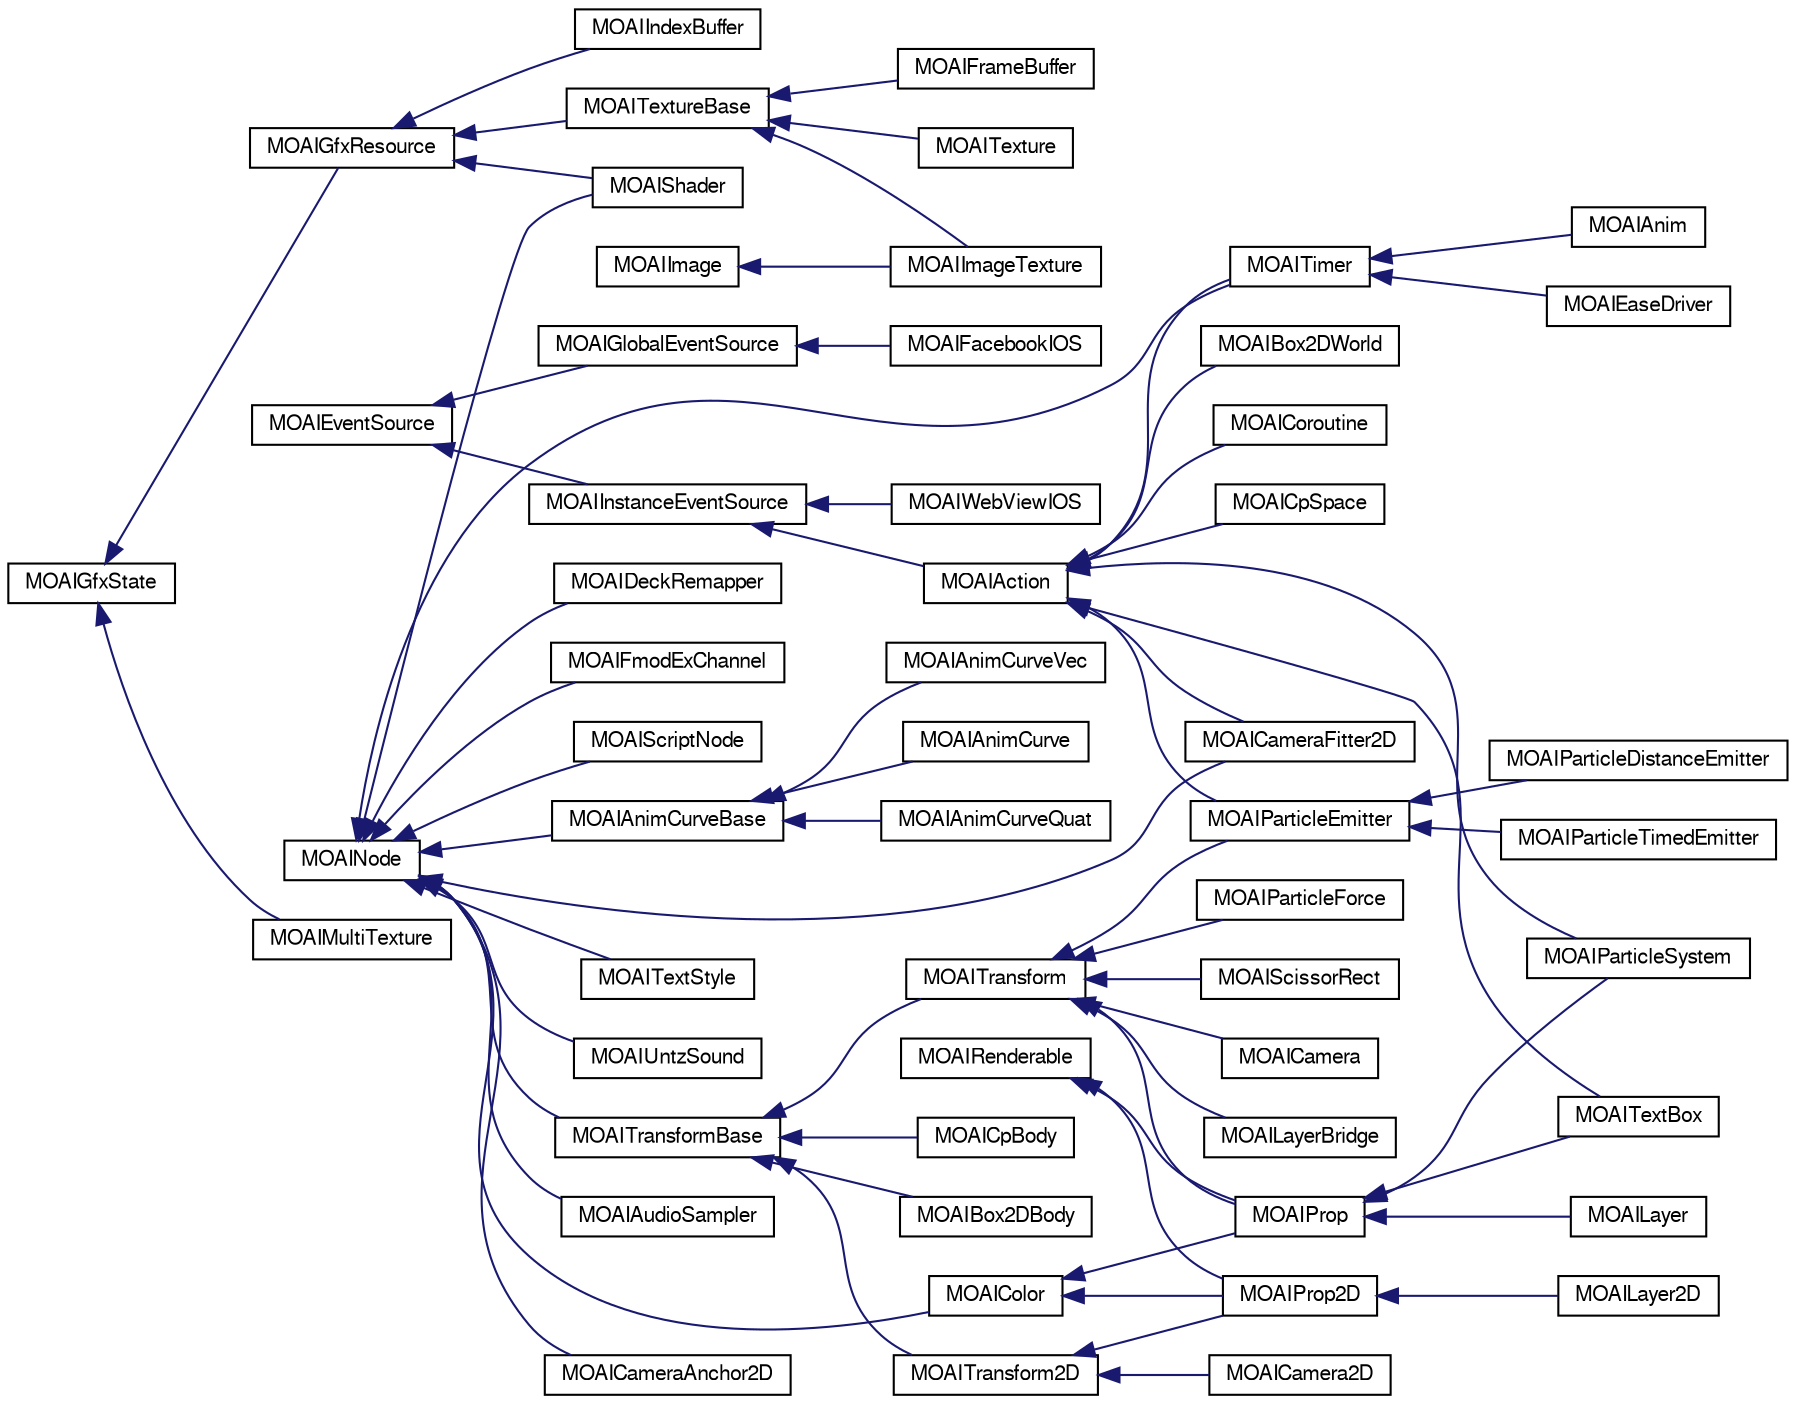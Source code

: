 digraph G
{
  edge [fontname="FreeSans",fontsize="10",labelfontname="FreeSans",labelfontsize="10"];
  node [fontname="FreeSans",fontsize="10",shape=record];
  rankdir=LR;
  Node1 [label="MOAIEventSource",height=0.2,width=0.4,color="black", fillcolor="white", style="filled",URL="$class_m_o_a_i_event_source.html",tooltip="Base class for all Lua-bound Moai objects that emit events and have an event table."];
  Node1 -> Node2 [dir=back,color="midnightblue",fontsize="10",style="solid",fontname="FreeSans"];
  Node2 [label="MOAIGlobalEventSource",height=0.2,width=0.4,color="black", fillcolor="white", style="filled",URL="$class_m_o_a_i_global_event_source.html",tooltip="Derivation of MOAIEventSource for global lua objects."];
  Node2 -> Node3 [dir=back,color="midnightblue",fontsize="10",style="solid",fontname="FreeSans"];
  Node3 [label="MOAIFacebookIOS",height=0.2,width=0.4,color="black", fillcolor="white", style="filled",URL="$class_m_o_a_i_facebook_i_o_s.html",tooltip="Wrapper for Facebook integration on iOS devices. Facebook provides social integration for sharing on ..."];
  Node1 -> Node4 [dir=back,color="midnightblue",fontsize="10",style="solid",fontname="FreeSans"];
  Node4 [label="MOAIInstanceEventSource",height=0.2,width=0.4,color="black", fillcolor="white", style="filled",URL="$class_m_o_a_i_instance_event_source.html",tooltip="Derivation of MOAIEventSource for non-global lua objects."];
  Node4 -> Node5 [dir=back,color="midnightblue",fontsize="10",style="solid",fontname="FreeSans"];
  Node5 [label="MOAIAction",height=0.2,width=0.4,color="black", fillcolor="white", style="filled",URL="$class_m_o_a_i_action.html",tooltip="Base class for actions.   	&lt;table cellpadding=&quot;8&quot;&gt;&lt;tr&gt; &lt;td vertical-align=&q..."];
  Node5 -> Node6 [dir=back,color="midnightblue",fontsize="10",style="solid",fontname="FreeSans"];
  Node6 [label="MOAIBox2DWorld",height=0.2,width=0.4,color="black", fillcolor="white", style="filled",URL="$class_m_o_a_i_box2_d_world.html",tooltip="Box2D world.   	&lt;table cellpadding=&quot;8&quot;&gt;&lt;tr&gt; &lt;td vertical-align=&quot;top&quo..."];
  Node5 -> Node7 [dir=back,color="midnightblue",fontsize="10",style="solid",fontname="FreeSans"];
  Node7 [label="MOAICameraFitter2D",height=0.2,width=0.4,color="black", fillcolor="white", style="filled",URL="$class_m_o_a_i_camera_fitter2_d.html",tooltip="Action to dynamically fit a camera transform to a set of targets given a viewport and world space con..."];
  Node5 -> Node8 [dir=back,color="midnightblue",fontsize="10",style="solid",fontname="FreeSans"];
  Node8 [label="MOAICoroutine",height=0.2,width=0.4,color="black", fillcolor="white", style="filled",URL="$class_m_o_a_i_coroutine.html",tooltip="Binds a Lua coroutine to a MOAIAction."];
  Node5 -> Node9 [dir=back,color="midnightblue",fontsize="10",style="solid",fontname="FreeSans"];
  Node9 [label="MOAICpSpace",height=0.2,width=0.4,color="black", fillcolor="white", style="filled",URL="$class_m_o_a_i_cp_space.html",tooltip="Chipmunk Space.   	&lt;table cellpadding=&quot;8&quot;&gt;&lt;tr&gt; &lt;td vertical-align=&quot;top&..."];
  Node5 -> Node10 [dir=back,color="midnightblue",fontsize="10",style="solid",fontname="FreeSans"];
  Node10 [label="MOAIParticleEmitter",height=0.2,width=0.4,color="black", fillcolor="white", style="filled",URL="$class_m_o_a_i_particle_emitter.html",tooltip="Particle emitter."];
  Node10 -> Node11 [dir=back,color="midnightblue",fontsize="10",style="solid",fontname="FreeSans"];
  Node11 [label="MOAIParticleDistanceEmitter",height=0.2,width=0.4,color="black", fillcolor="white", style="filled",URL="$class_m_o_a_i_particle_distance_emitter.html",tooltip="Particle emitter."];
  Node10 -> Node12 [dir=back,color="midnightblue",fontsize="10",style="solid",fontname="FreeSans"];
  Node12 [label="MOAIParticleTimedEmitter",height=0.2,width=0.4,color="black", fillcolor="white", style="filled",URL="$class_m_o_a_i_particle_timed_emitter.html",tooltip="Particle emitter."];
  Node5 -> Node13 [dir=back,color="midnightblue",fontsize="10",style="solid",fontname="FreeSans"];
  Node13 [label="MOAIParticleSystem",height=0.2,width=0.4,color="black", fillcolor="white", style="filled",URL="$class_m_o_a_i_particle_system.html",tooltip="Particle system."];
  Node5 -> Node14 [dir=back,color="midnightblue",fontsize="10",style="solid",fontname="FreeSans"];
  Node14 [label="MOAITextBox",height=0.2,width=0.4,color="black", fillcolor="white", style="filled",URL="$class_m_o_a_i_text_box.html"];
  Node5 -> Node15 [dir=back,color="midnightblue",fontsize="10",style="solid",fontname="FreeSans"];
  Node15 [label="MOAITimer",height=0.2,width=0.4,color="black", fillcolor="white", style="filled",URL="$class_m_o_a_i_timer.html",tooltip="Timer class for driving curves and animations.   	&lt;table cellpadding=&quot;8&quot;&gt;&lt;tr&gt; &..."];
  Node15 -> Node16 [dir=back,color="midnightblue",fontsize="10",style="solid",fontname="FreeSans"];
  Node16 [label="MOAIAnim",height=0.2,width=0.4,color="black", fillcolor="white", style="filled",URL="$class_m_o_a_i_anim.html",tooltip="Bind anim curves to nodes and provides timer controls for anim playback."];
  Node15 -> Node17 [dir=back,color="midnightblue",fontsize="10",style="solid",fontname="FreeSans"];
  Node17 [label="MOAIEaseDriver",height=0.2,width=0.4,color="black", fillcolor="white", style="filled",URL="$class_m_o_a_i_ease_driver.html",tooltip="Action that applies simple ease curves to node attributes."];
  Node4 -> Node18 [dir=back,color="midnightblue",fontsize="10",style="solid",fontname="FreeSans"];
  Node18 [label="MOAIWebViewIOS",height=0.2,width=0.4,color="black", fillcolor="white", style="filled",URL="$class_m_o_a_i_web_view_i_o_s.html",tooltip="Wrapper for UIWebView interaction on iOS devices.   	&lt;table cellpadding=&quot;8&quot;&gt;&lt;tr&gt..."];
  Node19 [label="MOAIGfxState",height=0.2,width=0.4,color="black", fillcolor="white", style="filled",URL="$class_m_o_a_i_gfx_state.html",tooltip="Abstract base class for objects that represent changes to graphics state."];
  Node19 -> Node20 [dir=back,color="midnightblue",fontsize="10",style="solid",fontname="FreeSans"];
  Node20 [label="MOAIGfxResource",height=0.2,width=0.4,color="black", fillcolor="white", style="filled",URL="$class_m_o_a_i_gfx_resource.html",tooltip="Base class for graphics resources owned by OpenGL. Implements resource lifecycle including restoratio..."];
  Node20 -> Node21 [dir=back,color="midnightblue",fontsize="10",style="solid",fontname="FreeSans"];
  Node21 [label="MOAIIndexBuffer",height=0.2,width=0.4,color="black", fillcolor="white", style="filled",URL="$class_m_o_a_i_index_buffer.html",tooltip="Index buffer class. Unused at this time."];
  Node20 -> Node22 [dir=back,color="midnightblue",fontsize="10",style="solid",fontname="FreeSans"];
  Node22 [label="MOAIShader",height=0.2,width=0.4,color="black", fillcolor="white", style="filled",URL="$class_m_o_a_i_shader.html",tooltip="Programmable shader class.   	&lt;table cellpadding=&quot;8&quot;&gt;&lt;tr&gt; &lt;td vertical-align..."];
  Node20 -> Node23 [dir=back,color="midnightblue",fontsize="10",style="solid",fontname="FreeSans"];
  Node23 [label="MOAITextureBase",height=0.2,width=0.4,color="black", fillcolor="white", style="filled",URL="$class_m_o_a_i_texture_base.html",tooltip="Base class for texture resources.   	&lt;table cellpadding=&quot;8&quot;&gt;&lt;tr&gt; &lt;td vertica..."];
  Node23 -> Node24 [dir=back,color="midnightblue",fontsize="10",style="solid",fontname="FreeSans"];
  Node24 [label="MOAIFrameBuffer",height=0.2,width=0.4,color="black", fillcolor="white", style="filled",URL="$class_m_o_a_i_frame_buffer.html",tooltip="This is an implementation of a frame buffer that may be attached to a MOAILayer for offscreen renderi..."];
  Node23 -> Node25 [dir=back,color="midnightblue",fontsize="10",style="solid",fontname="FreeSans"];
  Node25 [label="MOAIImageTexture",height=0.2,width=0.4,color="black", fillcolor="white", style="filled",URL="$class_m_o_a_i_image_texture.html",tooltip="Binds an image (CPU memory) to a texture (GPU memory). Regions of the texture (or the entire texture)..."];
  Node23 -> Node26 [dir=back,color="midnightblue",fontsize="10",style="solid",fontname="FreeSans"];
  Node26 [label="MOAITexture",height=0.2,width=0.4,color="black", fillcolor="white", style="filled",URL="$class_m_o_a_i_texture.html",tooltip="Texture class."];
  Node19 -> Node27 [dir=back,color="midnightblue",fontsize="10",style="solid",fontname="FreeSans"];
  Node27 [label="MOAIMultiTexture",height=0.2,width=0.4,color="black", fillcolor="white", style="filled",URL="$class_m_o_a_i_multi_texture.html",tooltip="Attay of textures for multi-texturing."];
  Node28 [label="MOAIImage",height=0.2,width=0.4,color="black", fillcolor="white", style="filled",URL="$class_m_o_a_i_image.html",tooltip="Image/bitmap class.   	&lt;table cellpadding=&quot;8&quot;&gt;&lt;tr&gt; &lt;td vertical-align=&quot;..."];
  Node28 -> Node25 [dir=back,color="midnightblue",fontsize="10",style="solid",fontname="FreeSans"];
  Node29 [label="MOAINode",height=0.2,width=0.4,color="black", fillcolor="white", style="filled",URL="$class_m_o_a_i_node.html",tooltip="Base for all attribute bearing Moai objects and dependency graph nodes."];
  Node29 -> Node30 [dir=back,color="midnightblue",fontsize="10",style="solid",fontname="FreeSans"];
  Node30 [label="MOAIAnimCurveBase",height=0.2,width=0.4,color="black", fillcolor="white", style="filled",URL="$class_m_o_a_i_anim_curve_base.html",tooltip="Piecewise animation function with one input (time) and one output (value). This is the base class for..."];
  Node30 -> Node31 [dir=back,color="midnightblue",fontsize="10",style="solid",fontname="FreeSans"];
  Node31 [label="MOAIAnimCurve",height=0.2,width=0.4,color="black", fillcolor="white", style="filled",URL="$class_m_o_a_i_anim_curve.html",tooltip="Implementation of anim curve for floating point values."];
  Node30 -> Node32 [dir=back,color="midnightblue",fontsize="10",style="solid",fontname="FreeSans"];
  Node32 [label="MOAIAnimCurveQuat",height=0.2,width=0.4,color="black", fillcolor="white", style="filled",URL="$class_m_o_a_i_anim_curve_quat.html",tooltip="Implementation of anim curve for rotation (via quaternion) values."];
  Node30 -> Node33 [dir=back,color="midnightblue",fontsize="10",style="solid",fontname="FreeSans"];
  Node33 [label="MOAIAnimCurveVec",height=0.2,width=0.4,color="black", fillcolor="white", style="filled",URL="$class_m_o_a_i_anim_curve_vec.html",tooltip="Implementation of anim curve for 3D vector values."];
  Node29 -> Node34 [dir=back,color="midnightblue",fontsize="10",style="solid",fontname="FreeSans"];
  Node34 [label="MOAIAudioSampler",height=0.2,width=0.4,color="black", fillcolor="white", style="filled",URL="$class_m_o_a_i_audio_sampler.html",tooltip="Audio sampler singleton."];
  Node29 -> Node35 [dir=back,color="midnightblue",fontsize="10",style="solid",fontname="FreeSans"];
  Node35 [label="MOAICameraAnchor2D",height=0.2,width=0.4,color="black", fillcolor="white", style="filled",URL="$class_m_o_a_i_camera_anchor2_d.html",tooltip="Attaches fitting information to a transform. Used by MOAICameraFitter2D."];
  Node29 -> Node7 [dir=back,color="midnightblue",fontsize="10",style="solid",fontname="FreeSans"];
  Node29 -> Node36 [dir=back,color="midnightblue",fontsize="10",style="solid",fontname="FreeSans"];
  Node36 [label="MOAIColor",height=0.2,width=0.4,color="black", fillcolor="white", style="filled",URL="$class_m_o_a_i_color.html",tooltip="Color vector with animation helper methods.   	&lt;table cellpadding=&quot;8&quot;&gt;&lt;tr&gt; &lt;..."];
  Node36 -> Node37 [dir=back,color="midnightblue",fontsize="10",style="solid",fontname="FreeSans"];
  Node37 [label="MOAIProp",height=0.2,width=0.4,color="black", fillcolor="white", style="filled",URL="$class_m_o_a_i_prop.html",tooltip="Base class for props.   	&lt;table cellpadding=&quot;8&quot;&gt;&lt;tr&gt; &lt;td vertical-align=&quo..."];
  Node37 -> Node38 [dir=back,color="midnightblue",fontsize="10",style="solid",fontname="FreeSans"];
  Node38 [label="MOAILayer",height=0.2,width=0.4,color="black", fillcolor="white", style="filled",URL="$class_m_o_a_i_layer.html",tooltip="Scene controls class.   	&lt;table cellpadding=&quot;8&quot;&gt;&lt;tr&gt; &lt;td vertical-align=&quo..."];
  Node37 -> Node13 [dir=back,color="midnightblue",fontsize="10",style="solid",fontname="FreeSans"];
  Node37 -> Node14 [dir=back,color="midnightblue",fontsize="10",style="solid",fontname="FreeSans"];
  Node36 -> Node39 [dir=back,color="midnightblue",fontsize="10",style="solid",fontname="FreeSans"];
  Node39 [label="MOAIProp2D",height=0.2,width=0.4,color="black", fillcolor="white", style="filled",URL="$class_m_o_a_i_prop2_d.html",tooltip="2D prop."];
  Node39 -> Node40 [dir=back,color="midnightblue",fontsize="10",style="solid",fontname="FreeSans"];
  Node40 [label="MOAILayer2D",height=0.2,width=0.4,color="black", fillcolor="white", style="filled",URL="$class_m_o_a_i_layer2_d.html",tooltip="2D layer.   	&lt;table cellpadding=&quot;8&quot;&gt;&lt;tr&gt; &lt;td vertical-align=&quot;top&quot;&..."];
  Node29 -> Node41 [dir=back,color="midnightblue",fontsize="10",style="solid",fontname="FreeSans"];
  Node41 [label="MOAIDeckRemapper",height=0.2,width=0.4,color="black", fillcolor="white", style="filled",URL="$class_m_o_a_i_deck_remapper.html",tooltip="Remap deck indices. Most useful for controlling animated tiles in tilemaps. All indices are exposed a..."];
  Node29 -> Node42 [dir=back,color="midnightblue",fontsize="10",style="solid",fontname="FreeSans"];
  Node42 [label="MOAIFmodExChannel",height=0.2,width=0.4,color="black", fillcolor="white", style="filled",URL="$class_m_o_a_i_fmod_ex_channel.html",tooltip="FMOD singleton."];
  Node29 -> Node43 [dir=back,color="midnightblue",fontsize="10",style="solid",fontname="FreeSans"];
  Node43 [label="MOAIScriptNode",height=0.2,width=0.4,color="black", fillcolor="white", style="filled",URL="$class_m_o_a_i_script_node.html",tooltip="User scriptable dependency node. User may specify Lua callback to handle node updating as well as cus..."];
  Node29 -> Node22 [dir=back,color="midnightblue",fontsize="10",style="solid",fontname="FreeSans"];
  Node29 -> Node44 [dir=back,color="midnightblue",fontsize="10",style="solid",fontname="FreeSans"];
  Node44 [label="MOAITextStyle",height=0.2,width=0.4,color="black", fillcolor="white", style="filled",URL="$class_m_o_a_i_text_style.html",tooltip="Represents a style that may be applied to a text box or a secion of text in a text box using a style ..."];
  Node29 -> Node15 [dir=back,color="midnightblue",fontsize="10",style="solid",fontname="FreeSans"];
  Node29 -> Node45 [dir=back,color="midnightblue",fontsize="10",style="solid",fontname="FreeSans"];
  Node45 [label="MOAITransformBase",height=0.2,width=0.4,color="black", fillcolor="white", style="filled",URL="$class_m_o_a_i_transform_base.html",tooltip="Base class for 2D affine transforms.   	&lt;table cellpadding=&quot;8&quot;&gt;&lt;tr&gt; &lt;td vert..."];
  Node45 -> Node46 [dir=back,color="midnightblue",fontsize="10",style="solid",fontname="FreeSans"];
  Node46 [label="MOAIBox2DBody",height=0.2,width=0.4,color="black", fillcolor="white", style="filled",URL="$class_m_o_a_i_box2_d_body.html",tooltip="Box2D body.   	&lt;table cellpadding=&quot;8&quot;&gt;&lt;tr&gt; &lt;td vertical-align=&quot;top&quot..."];
  Node45 -> Node47 [dir=back,color="midnightblue",fontsize="10",style="solid",fontname="FreeSans"];
  Node47 [label="MOAICpBody",height=0.2,width=0.4,color="black", fillcolor="white", style="filled",URL="$class_m_o_a_i_cp_body.html",tooltip="Chipmunk Body.   	&lt;table cellpadding=&quot;8&quot;&gt;&lt;tr&gt; &lt;td vertical-align=&quot;top&q..."];
  Node45 -> Node48 [dir=back,color="midnightblue",fontsize="10",style="solid",fontname="FreeSans"];
  Node48 [label="MOAITransform",height=0.2,width=0.4,color="black", fillcolor="white", style="filled",URL="$class_m_o_a_i_transform.html",tooltip="Transformation hierarchy node.   	&lt;table cellpadding=&quot;8&quot;&gt;&lt;tr&gt; &lt;td vertical-a..."];
  Node48 -> Node49 [dir=back,color="midnightblue",fontsize="10",style="solid",fontname="FreeSans"];
  Node49 [label="MOAICamera",height=0.2,width=0.4,color="black", fillcolor="white", style="filled",URL="$class_m_o_a_i_camera.html",tooltip="Perspective or orthographic camera."];
  Node48 -> Node50 [dir=back,color="midnightblue",fontsize="10",style="solid",fontname="FreeSans"];
  Node50 [label="MOAILayerBridge",height=0.2,width=0.4,color="black", fillcolor="white", style="filled",URL="$class_m_o_a_i_layer_bridge.html",tooltip="2D transform for connecting transforms across scenes. Useful for HUD overlay items and map pins..."];
  Node48 -> Node10 [dir=back,color="midnightblue",fontsize="10",style="solid",fontname="FreeSans"];
  Node48 -> Node51 [dir=back,color="midnightblue",fontsize="10",style="solid",fontname="FreeSans"];
  Node51 [label="MOAIParticleForce",height=0.2,width=0.4,color="black", fillcolor="white", style="filled",URL="$class_m_o_a_i_particle_force.html",tooltip="Particle force.   	&lt;table cellpadding=&quot;8&quot;&gt;&lt;tr&gt; &lt;td vertical-align=&quot;top&..."];
  Node48 -> Node37 [dir=back,color="midnightblue",fontsize="10",style="solid",fontname="FreeSans"];
  Node48 -> Node52 [dir=back,color="midnightblue",fontsize="10",style="solid",fontname="FreeSans"];
  Node52 [label="MOAIScissorRect",height=0.2,width=0.4,color="black", fillcolor="white", style="filled",URL="$class_m_o_a_i_scissor_rect.html",tooltip="Class for clipping props when drawing."];
  Node45 -> Node53 [dir=back,color="midnightblue",fontsize="10",style="solid",fontname="FreeSans"];
  Node53 [label="MOAITransform2D",height=0.2,width=0.4,color="black", fillcolor="white", style="filled",URL="$class_m_o_a_i_transform2_d.html",tooltip="2D transformation hierarchy node.   	&lt;table cellpadding=&quot;8&quot;&gt;&lt;tr&gt; &lt;td vertica..."];
  Node53 -> Node54 [dir=back,color="midnightblue",fontsize="10",style="solid",fontname="FreeSans"];
  Node54 [label="MOAICamera2D",height=0.2,width=0.4,color="black", fillcolor="white", style="filled",URL="$class_m_o_a_i_camera2_d.html",tooltip="2D camera."];
  Node53 -> Node39 [dir=back,color="midnightblue",fontsize="10",style="solid",fontname="FreeSans"];
  Node29 -> Node55 [dir=back,color="midnightblue",fontsize="10",style="solid",fontname="FreeSans"];
  Node55 [label="MOAIUntzSound",height=0.2,width=0.4,color="black", fillcolor="white", style="filled",URL="$class_m_o_a_i_untz_sound.html",tooltip="Untz sound object.   	&lt;table cellpadding=&quot;8&quot;&gt;&lt;tr&gt; &lt;td vertical-align=&quot;t..."];
  Node56 [label="MOAIRenderable",height=0.2,width=0.4,color="black", fillcolor="white", style="filled",URL="$class_m_o_a_i_renderable.html",tooltip="Abstract base class for objects that can be rendered by MOAIRenderMgr."];
  Node56 -> Node37 [dir=back,color="midnightblue",fontsize="10",style="solid",fontname="FreeSans"];
  Node56 -> Node39 [dir=back,color="midnightblue",fontsize="10",style="solid",fontname="FreeSans"];
}
